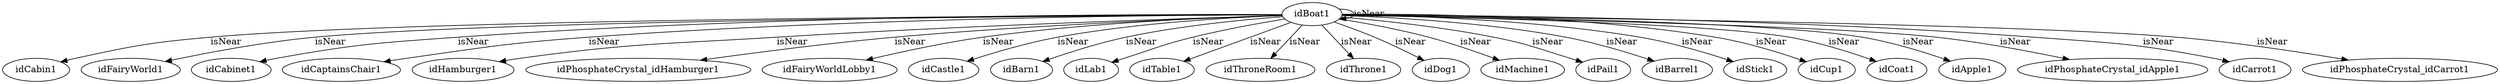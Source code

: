 digraph  {
idBoat1 [node_type=entity_node];
idCabin1 [node_type=entity_node];
idFairyWorld1 [node_type=entity_node];
idCabinet1 [node_type=entity_node];
idCaptainsChair1 [node_type=entity_node];
idHamburger1 [node_type=entity_node];
idPhosphateCrystal_idHamburger1 [node_type=entity_node];
idFairyWorldLobby1 [node_type=entity_node];
idCastle1 [node_type=entity_node];
idBarn1 [node_type=entity_node];
idLab1 [node_type=entity_node];
idTable1 [node_type=entity_node];
idThroneRoom1 [node_type=entity_node];
idThrone1 [node_type=entity_node];
idDog1 [node_type=entity_node];
idMachine1 [node_type=entity_node];
idPail1 [node_type=entity_node];
idBarrel1 [node_type=entity_node];
idStick1 [node_type=entity_node];
idCup1 [node_type=entity_node];
idCoat1 [node_type=entity_node];
idApple1 [node_type=entity_node];
idPhosphateCrystal_idApple1 [node_type=entity_node];
idCarrot1 [node_type=entity_node];
idPhosphateCrystal_idCarrot1 [node_type=entity_node];
idBoat1 -> idCabin1  [edge_type=relationship, label=isNear];
idBoat1 -> idFairyWorld1  [edge_type=relationship, label=isNear];
idBoat1 -> idCabinet1  [edge_type=relationship, label=isNear];
idBoat1 -> idCaptainsChair1  [edge_type=relationship, label=isNear];
idBoat1 -> idHamburger1  [edge_type=relationship, label=isNear];
idBoat1 -> idPhosphateCrystal_idHamburger1  [edge_type=relationship, label=isNear];
idBoat1 -> idFairyWorldLobby1  [edge_type=relationship, label=isNear];
idBoat1 -> idCastle1  [edge_type=relationship, label=isNear];
idBoat1 -> idBarn1  [edge_type=relationship, label=isNear];
idBoat1 -> idBoat1  [edge_type=relationship, label=isNear];
idBoat1 -> idLab1  [edge_type=relationship, label=isNear];
idBoat1 -> idTable1  [edge_type=relationship, label=isNear];
idBoat1 -> idThroneRoom1  [edge_type=relationship, label=isNear];
idBoat1 -> idThrone1  [edge_type=relationship, label=isNear];
idBoat1 -> idDog1  [edge_type=relationship, label=isNear];
idBoat1 -> idMachine1  [edge_type=relationship, label=isNear];
idBoat1 -> idPail1  [edge_type=relationship, label=isNear];
idBoat1 -> idBarrel1  [edge_type=relationship, label=isNear];
idBoat1 -> idStick1  [edge_type=relationship, label=isNear];
idBoat1 -> idCup1  [edge_type=relationship, label=isNear];
idBoat1 -> idCoat1  [edge_type=relationship, label=isNear];
idBoat1 -> idApple1  [edge_type=relationship, label=isNear];
idBoat1 -> idPhosphateCrystal_idApple1  [edge_type=relationship, label=isNear];
idBoat1 -> idCarrot1  [edge_type=relationship, label=isNear];
idBoat1 -> idPhosphateCrystal_idCarrot1  [edge_type=relationship, label=isNear];
}
